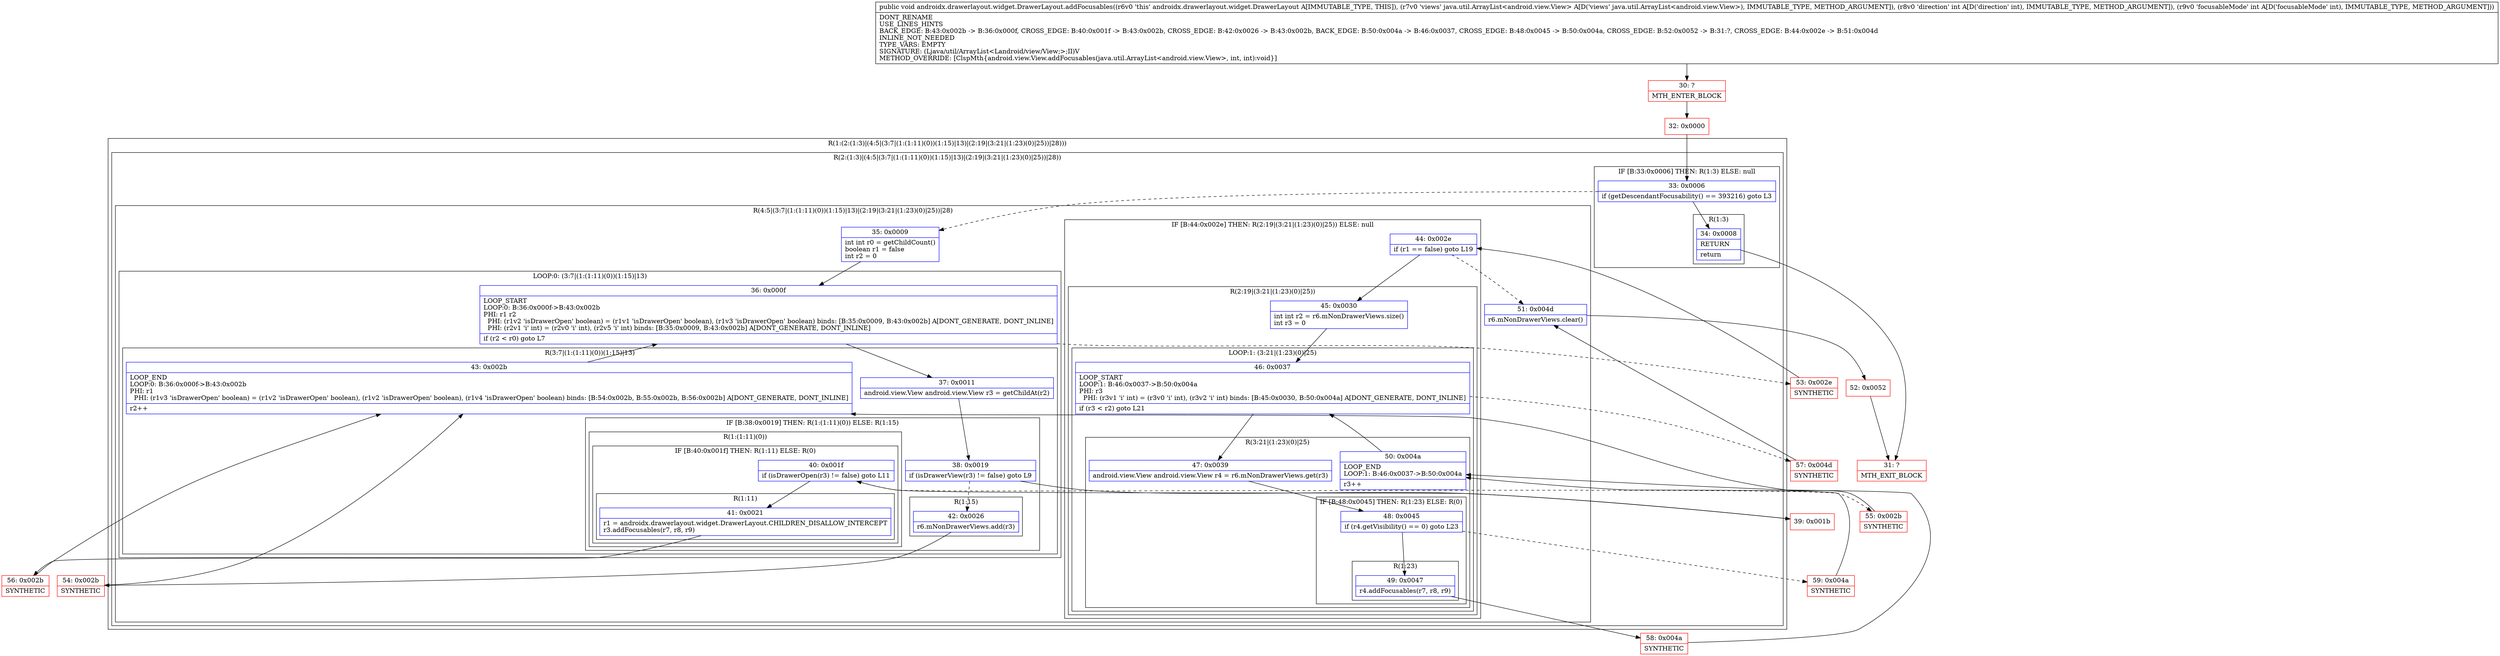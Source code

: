 digraph "CFG forandroidx.drawerlayout.widget.DrawerLayout.addFocusables(Ljava\/util\/ArrayList;II)V" {
subgraph cluster_Region_65059754 {
label = "R(1:(2:(1:3)|(4:5|(3:7|(1:(1:11)(0))(1:15)|13)|(2:19|(3:21|(1:23)(0)|25))|28)))";
node [shape=record,color=blue];
subgraph cluster_Region_1731282819 {
label = "R(2:(1:3)|(4:5|(3:7|(1:(1:11)(0))(1:15)|13)|(2:19|(3:21|(1:23)(0)|25))|28))";
node [shape=record,color=blue];
subgraph cluster_IfRegion_1223336397 {
label = "IF [B:33:0x0006] THEN: R(1:3) ELSE: null";
node [shape=record,color=blue];
Node_33 [shape=record,label="{33\:\ 0x0006|if (getDescendantFocusability() == 393216) goto L3\l}"];
subgraph cluster_Region_972118494 {
label = "R(1:3)";
node [shape=record,color=blue];
Node_34 [shape=record,label="{34\:\ 0x0008|RETURN\l|return\l}"];
}
}
subgraph cluster_Region_737789959 {
label = "R(4:5|(3:7|(1:(1:11)(0))(1:15)|13)|(2:19|(3:21|(1:23)(0)|25))|28)";
node [shape=record,color=blue];
Node_35 [shape=record,label="{35\:\ 0x0009|int int r0 = getChildCount()\lboolean r1 = false\lint r2 = 0\l}"];
subgraph cluster_LoopRegion_1756982219 {
label = "LOOP:0: (3:7|(1:(1:11)(0))(1:15)|13)";
node [shape=record,color=blue];
Node_36 [shape=record,label="{36\:\ 0x000f|LOOP_START\lLOOP:0: B:36:0x000f\-\>B:43:0x002b\lPHI: r1 r2 \l  PHI: (r1v2 'isDrawerOpen' boolean) = (r1v1 'isDrawerOpen' boolean), (r1v3 'isDrawerOpen' boolean) binds: [B:35:0x0009, B:43:0x002b] A[DONT_GENERATE, DONT_INLINE]\l  PHI: (r2v1 'i' int) = (r2v0 'i' int), (r2v5 'i' int) binds: [B:35:0x0009, B:43:0x002b] A[DONT_GENERATE, DONT_INLINE]\l|if (r2 \< r0) goto L7\l}"];
subgraph cluster_Region_1479198081 {
label = "R(3:7|(1:(1:11)(0))(1:15)|13)";
node [shape=record,color=blue];
Node_37 [shape=record,label="{37\:\ 0x0011|android.view.View android.view.View r3 = getChildAt(r2)\l}"];
subgraph cluster_IfRegion_2062430894 {
label = "IF [B:38:0x0019] THEN: R(1:(1:11)(0)) ELSE: R(1:15)";
node [shape=record,color=blue];
Node_38 [shape=record,label="{38\:\ 0x0019|if (isDrawerView(r3) != false) goto L9\l}"];
subgraph cluster_Region_1070237857 {
label = "R(1:(1:11)(0))";
node [shape=record,color=blue];
subgraph cluster_IfRegion_1645626911 {
label = "IF [B:40:0x001f] THEN: R(1:11) ELSE: R(0)";
node [shape=record,color=blue];
Node_40 [shape=record,label="{40\:\ 0x001f|if (isDrawerOpen(r3) != false) goto L11\l}"];
subgraph cluster_Region_1276864401 {
label = "R(1:11)";
node [shape=record,color=blue];
Node_41 [shape=record,label="{41\:\ 0x0021|r1 = androidx.drawerlayout.widget.DrawerLayout.CHILDREN_DISALLOW_INTERCEPT\lr3.addFocusables(r7, r8, r9)\l}"];
}
subgraph cluster_Region_1378540932 {
label = "R(0)";
node [shape=record,color=blue];
}
}
}
subgraph cluster_Region_848415117 {
label = "R(1:15)";
node [shape=record,color=blue];
Node_42 [shape=record,label="{42\:\ 0x0026|r6.mNonDrawerViews.add(r3)\l}"];
}
}
Node_43 [shape=record,label="{43\:\ 0x002b|LOOP_END\lLOOP:0: B:36:0x000f\-\>B:43:0x002b\lPHI: r1 \l  PHI: (r1v3 'isDrawerOpen' boolean) = (r1v2 'isDrawerOpen' boolean), (r1v2 'isDrawerOpen' boolean), (r1v4 'isDrawerOpen' boolean) binds: [B:54:0x002b, B:55:0x002b, B:56:0x002b] A[DONT_GENERATE, DONT_INLINE]\l|r2++\l}"];
}
}
subgraph cluster_IfRegion_1039567816 {
label = "IF [B:44:0x002e] THEN: R(2:19|(3:21|(1:23)(0)|25)) ELSE: null";
node [shape=record,color=blue];
Node_44 [shape=record,label="{44\:\ 0x002e|if (r1 == false) goto L19\l}"];
subgraph cluster_Region_2079201916 {
label = "R(2:19|(3:21|(1:23)(0)|25))";
node [shape=record,color=blue];
Node_45 [shape=record,label="{45\:\ 0x0030|int int r2 = r6.mNonDrawerViews.size()\lint r3 = 0\l}"];
subgraph cluster_LoopRegion_1818156415 {
label = "LOOP:1: (3:21|(1:23)(0)|25)";
node [shape=record,color=blue];
Node_46 [shape=record,label="{46\:\ 0x0037|LOOP_START\lLOOP:1: B:46:0x0037\-\>B:50:0x004a\lPHI: r3 \l  PHI: (r3v1 'i' int) = (r3v0 'i' int), (r3v2 'i' int) binds: [B:45:0x0030, B:50:0x004a] A[DONT_GENERATE, DONT_INLINE]\l|if (r3 \< r2) goto L21\l}"];
subgraph cluster_Region_1702863863 {
label = "R(3:21|(1:23)(0)|25)";
node [shape=record,color=blue];
Node_47 [shape=record,label="{47\:\ 0x0039|android.view.View android.view.View r4 = r6.mNonDrawerViews.get(r3)\l}"];
subgraph cluster_IfRegion_1802986516 {
label = "IF [B:48:0x0045] THEN: R(1:23) ELSE: R(0)";
node [shape=record,color=blue];
Node_48 [shape=record,label="{48\:\ 0x0045|if (r4.getVisibility() == 0) goto L23\l}"];
subgraph cluster_Region_1614917372 {
label = "R(1:23)";
node [shape=record,color=blue];
Node_49 [shape=record,label="{49\:\ 0x0047|r4.addFocusables(r7, r8, r9)\l}"];
}
subgraph cluster_Region_1339288261 {
label = "R(0)";
node [shape=record,color=blue];
}
}
Node_50 [shape=record,label="{50\:\ 0x004a|LOOP_END\lLOOP:1: B:46:0x0037\-\>B:50:0x004a\l|r3++\l}"];
}
}
}
}
Node_51 [shape=record,label="{51\:\ 0x004d|r6.mNonDrawerViews.clear()\l}"];
}
}
}
Node_30 [shape=record,color=red,label="{30\:\ ?|MTH_ENTER_BLOCK\l}"];
Node_32 [shape=record,color=red,label="{32\:\ 0x0000}"];
Node_31 [shape=record,color=red,label="{31\:\ ?|MTH_EXIT_BLOCK\l}"];
Node_39 [shape=record,color=red,label="{39\:\ 0x001b}"];
Node_56 [shape=record,color=red,label="{56\:\ 0x002b|SYNTHETIC\l}"];
Node_55 [shape=record,color=red,label="{55\:\ 0x002b|SYNTHETIC\l}"];
Node_54 [shape=record,color=red,label="{54\:\ 0x002b|SYNTHETIC\l}"];
Node_53 [shape=record,color=red,label="{53\:\ 0x002e|SYNTHETIC\l}"];
Node_58 [shape=record,color=red,label="{58\:\ 0x004a|SYNTHETIC\l}"];
Node_59 [shape=record,color=red,label="{59\:\ 0x004a|SYNTHETIC\l}"];
Node_57 [shape=record,color=red,label="{57\:\ 0x004d|SYNTHETIC\l}"];
Node_52 [shape=record,color=red,label="{52\:\ 0x0052}"];
MethodNode[shape=record,label="{public void androidx.drawerlayout.widget.DrawerLayout.addFocusables((r6v0 'this' androidx.drawerlayout.widget.DrawerLayout A[IMMUTABLE_TYPE, THIS]), (r7v0 'views' java.util.ArrayList\<android.view.View\> A[D('views' java.util.ArrayList\<android.view.View\>), IMMUTABLE_TYPE, METHOD_ARGUMENT]), (r8v0 'direction' int A[D('direction' int), IMMUTABLE_TYPE, METHOD_ARGUMENT]), (r9v0 'focusableMode' int A[D('focusableMode' int), IMMUTABLE_TYPE, METHOD_ARGUMENT]))  | DONT_RENAME\lUSE_LINES_HINTS\lBACK_EDGE: B:43:0x002b \-\> B:36:0x000f, CROSS_EDGE: B:40:0x001f \-\> B:43:0x002b, CROSS_EDGE: B:42:0x0026 \-\> B:43:0x002b, BACK_EDGE: B:50:0x004a \-\> B:46:0x0037, CROSS_EDGE: B:48:0x0045 \-\> B:50:0x004a, CROSS_EDGE: B:52:0x0052 \-\> B:31:?, CROSS_EDGE: B:44:0x002e \-\> B:51:0x004d\lINLINE_NOT_NEEDED\lTYPE_VARS: EMPTY\lSIGNATURE: (Ljava\/util\/ArrayList\<Landroid\/view\/View;\>;II)V\lMETHOD_OVERRIDE: [ClspMth\{android.view.View.addFocusables(java.util.ArrayList\<android.view.View\>, int, int):void\}]\l}"];
MethodNode -> Node_30;Node_33 -> Node_34;
Node_33 -> Node_35[style=dashed];
Node_34 -> Node_31;
Node_35 -> Node_36;
Node_36 -> Node_37;
Node_36 -> Node_53[style=dashed];
Node_37 -> Node_38;
Node_38 -> Node_39;
Node_38 -> Node_42[style=dashed];
Node_40 -> Node_41;
Node_40 -> Node_55[style=dashed];
Node_41 -> Node_56;
Node_42 -> Node_54;
Node_43 -> Node_36;
Node_44 -> Node_45;
Node_44 -> Node_51[style=dashed];
Node_45 -> Node_46;
Node_46 -> Node_47;
Node_46 -> Node_57[style=dashed];
Node_47 -> Node_48;
Node_48 -> Node_49;
Node_48 -> Node_59[style=dashed];
Node_49 -> Node_58;
Node_50 -> Node_46;
Node_51 -> Node_52;
Node_30 -> Node_32;
Node_32 -> Node_33;
Node_39 -> Node_40;
Node_56 -> Node_43;
Node_55 -> Node_43;
Node_54 -> Node_43;
Node_53 -> Node_44;
Node_58 -> Node_50;
Node_59 -> Node_50;
Node_57 -> Node_51;
Node_52 -> Node_31;
}


